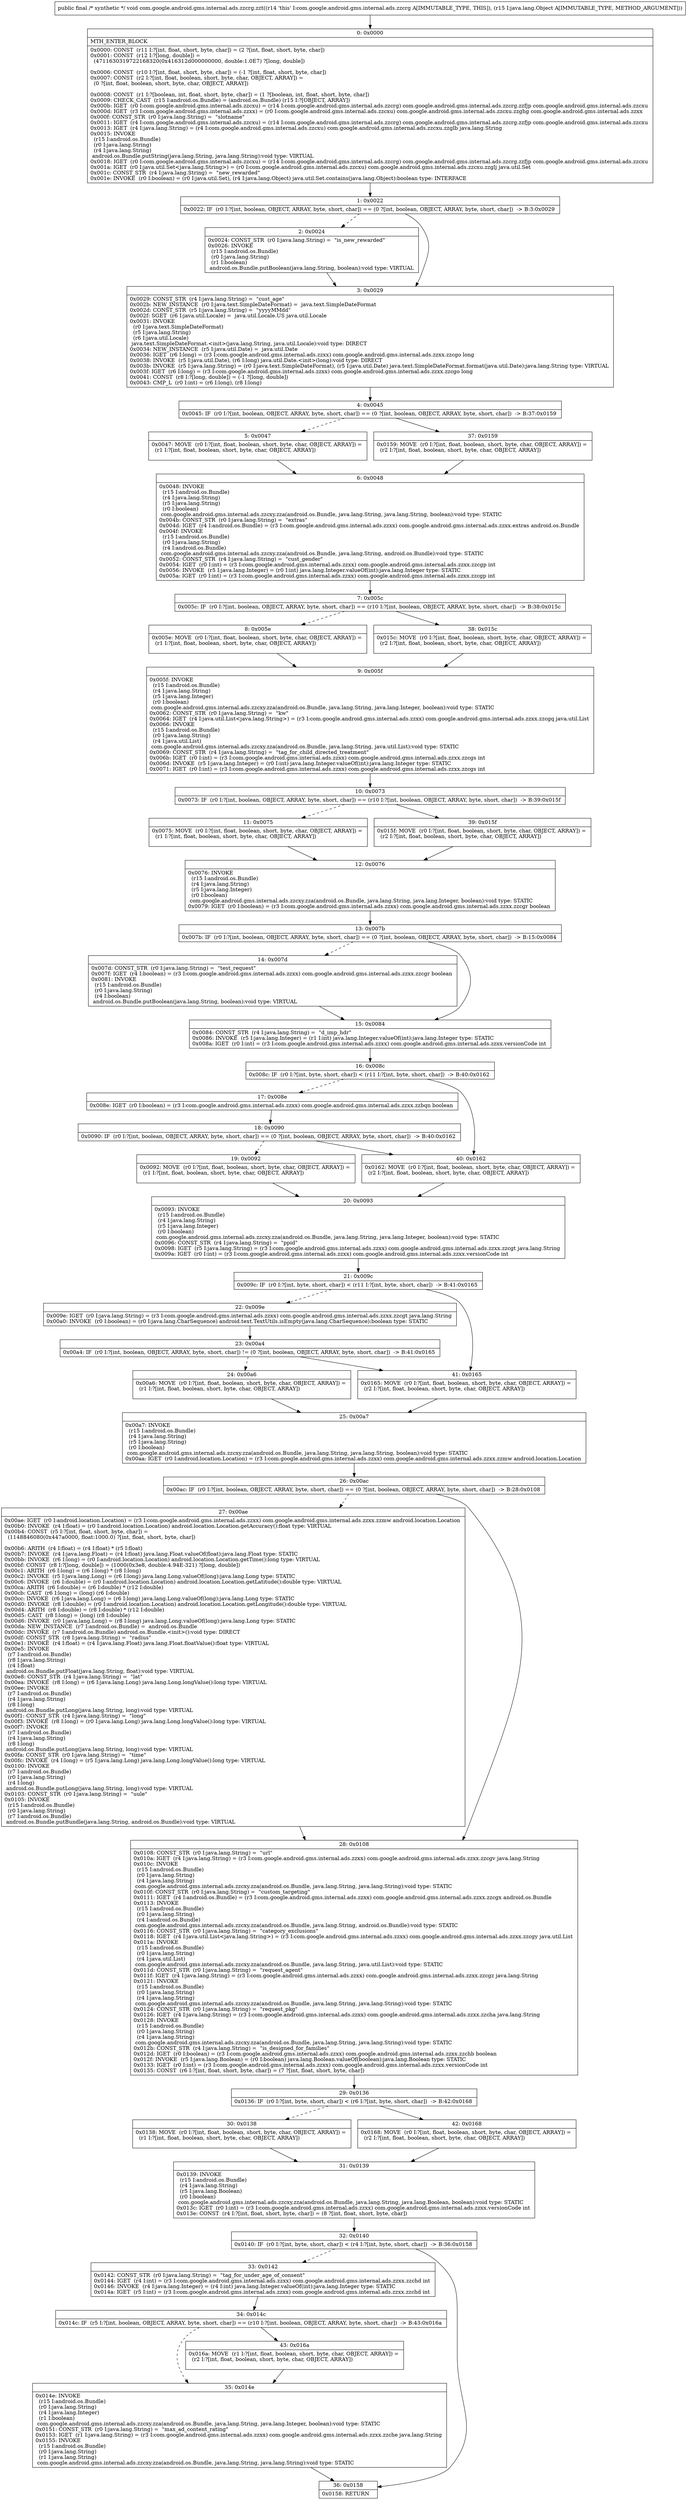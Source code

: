 digraph "CFG forcom.google.android.gms.internal.ads.zzcrg.zzt(Ljava\/lang\/Object;)V" {
Node_0 [shape=record,label="{0\:\ 0x0000|MTH_ENTER_BLOCK\l|0x0000: CONST  (r11 I:?[int, float, short, byte, char]) = (2 ?[int, float, short, byte, char]) \l0x0001: CONST  (r12 I:?[long, double]) = \l  (4711630319722168320(0x416312d000000000, double:1.0E7) ?[long, double])\l \l0x0006: CONST  (r10 I:?[int, float, short, byte, char]) = (\-1 ?[int, float, short, byte, char]) \l0x0007: CONST  (r2 I:?[int, float, boolean, short, byte, char, OBJECT, ARRAY]) = \l  (0 ?[int, float, boolean, short, byte, char, OBJECT, ARRAY])\l \l0x0008: CONST  (r1 I:?[boolean, int, float, short, byte, char]) = (1 ?[boolean, int, float, short, byte, char]) \l0x0009: CHECK_CAST  (r15 I:android.os.Bundle) = (android.os.Bundle) (r15 I:?[OBJECT, ARRAY]) \l0x000b: IGET  (r0 I:com.google.android.gms.internal.ads.zzcxu) = (r14 I:com.google.android.gms.internal.ads.zzcrg) com.google.android.gms.internal.ads.zzcrg.zzfjp com.google.android.gms.internal.ads.zzcxu \l0x000d: IGET  (r3 I:com.google.android.gms.internal.ads.zzxx) = (r0 I:com.google.android.gms.internal.ads.zzcxu) com.google.android.gms.internal.ads.zzcxu.zzghg com.google.android.gms.internal.ads.zzxx \l0x000f: CONST_STR  (r0 I:java.lang.String) =  \"slotname\" \l0x0011: IGET  (r4 I:com.google.android.gms.internal.ads.zzcxu) = (r14 I:com.google.android.gms.internal.ads.zzcrg) com.google.android.gms.internal.ads.zzcrg.zzfjp com.google.android.gms.internal.ads.zzcxu \l0x0013: IGET  (r4 I:java.lang.String) = (r4 I:com.google.android.gms.internal.ads.zzcxu) com.google.android.gms.internal.ads.zzcxu.zzglb java.lang.String \l0x0015: INVOKE  \l  (r15 I:android.os.Bundle)\l  (r0 I:java.lang.String)\l  (r4 I:java.lang.String)\l android.os.Bundle.putString(java.lang.String, java.lang.String):void type: VIRTUAL \l0x0018: IGET  (r0 I:com.google.android.gms.internal.ads.zzcxu) = (r14 I:com.google.android.gms.internal.ads.zzcrg) com.google.android.gms.internal.ads.zzcrg.zzfjp com.google.android.gms.internal.ads.zzcxu \l0x001a: IGET  (r0 I:java.util.Set\<java.lang.String\>) = (r0 I:com.google.android.gms.internal.ads.zzcxu) com.google.android.gms.internal.ads.zzcxu.zzglj java.util.Set \l0x001c: CONST_STR  (r4 I:java.lang.String) =  \"new_rewarded\" \l0x001e: INVOKE  (r0 I:boolean) = (r0 I:java.util.Set), (r4 I:java.lang.Object) java.util.Set.contains(java.lang.Object):boolean type: INTERFACE \l}"];
Node_1 [shape=record,label="{1\:\ 0x0022|0x0022: IF  (r0 I:?[int, boolean, OBJECT, ARRAY, byte, short, char]) == (0 ?[int, boolean, OBJECT, ARRAY, byte, short, char])  \-\> B:3:0x0029 \l}"];
Node_2 [shape=record,label="{2\:\ 0x0024|0x0024: CONST_STR  (r0 I:java.lang.String) =  \"is_new_rewarded\" \l0x0026: INVOKE  \l  (r15 I:android.os.Bundle)\l  (r0 I:java.lang.String)\l  (r1 I:boolean)\l android.os.Bundle.putBoolean(java.lang.String, boolean):void type: VIRTUAL \l}"];
Node_3 [shape=record,label="{3\:\ 0x0029|0x0029: CONST_STR  (r4 I:java.lang.String) =  \"cust_age\" \l0x002b: NEW_INSTANCE  (r0 I:java.text.SimpleDateFormat) =  java.text.SimpleDateFormat \l0x002d: CONST_STR  (r5 I:java.lang.String) =  \"yyyyMMdd\" \l0x002f: SGET  (r6 I:java.util.Locale) =  java.util.Locale.US java.util.Locale \l0x0031: INVOKE  \l  (r0 I:java.text.SimpleDateFormat)\l  (r5 I:java.lang.String)\l  (r6 I:java.util.Locale)\l java.text.SimpleDateFormat.\<init\>(java.lang.String, java.util.Locale):void type: DIRECT \l0x0034: NEW_INSTANCE  (r5 I:java.util.Date) =  java.util.Date \l0x0036: IGET  (r6 I:long) = (r3 I:com.google.android.gms.internal.ads.zzxx) com.google.android.gms.internal.ads.zzxx.zzcgo long \l0x0038: INVOKE  (r5 I:java.util.Date), (r6 I:long) java.util.Date.\<init\>(long):void type: DIRECT \l0x003b: INVOKE  (r5 I:java.lang.String) = (r0 I:java.text.SimpleDateFormat), (r5 I:java.util.Date) java.text.SimpleDateFormat.format(java.util.Date):java.lang.String type: VIRTUAL \l0x003f: IGET  (r6 I:long) = (r3 I:com.google.android.gms.internal.ads.zzxx) com.google.android.gms.internal.ads.zzxx.zzcgo long \l0x0041: CONST  (r8 I:?[long, double]) = (\-1 ?[long, double]) \l0x0043: CMP_L  (r0 I:int) = (r6 I:long), (r8 I:long) \l}"];
Node_4 [shape=record,label="{4\:\ 0x0045|0x0045: IF  (r0 I:?[int, boolean, OBJECT, ARRAY, byte, short, char]) == (0 ?[int, boolean, OBJECT, ARRAY, byte, short, char])  \-\> B:37:0x0159 \l}"];
Node_5 [shape=record,label="{5\:\ 0x0047|0x0047: MOVE  (r0 I:?[int, float, boolean, short, byte, char, OBJECT, ARRAY]) = \l  (r1 I:?[int, float, boolean, short, byte, char, OBJECT, ARRAY])\l \l}"];
Node_6 [shape=record,label="{6\:\ 0x0048|0x0048: INVOKE  \l  (r15 I:android.os.Bundle)\l  (r4 I:java.lang.String)\l  (r5 I:java.lang.String)\l  (r0 I:boolean)\l com.google.android.gms.internal.ads.zzcxy.zza(android.os.Bundle, java.lang.String, java.lang.String, boolean):void type: STATIC \l0x004b: CONST_STR  (r0 I:java.lang.String) =  \"extras\" \l0x004d: IGET  (r4 I:android.os.Bundle) = (r3 I:com.google.android.gms.internal.ads.zzxx) com.google.android.gms.internal.ads.zzxx.extras android.os.Bundle \l0x004f: INVOKE  \l  (r15 I:android.os.Bundle)\l  (r0 I:java.lang.String)\l  (r4 I:android.os.Bundle)\l com.google.android.gms.internal.ads.zzcxy.zza(android.os.Bundle, java.lang.String, android.os.Bundle):void type: STATIC \l0x0052: CONST_STR  (r4 I:java.lang.String) =  \"cust_gender\" \l0x0054: IGET  (r0 I:int) = (r3 I:com.google.android.gms.internal.ads.zzxx) com.google.android.gms.internal.ads.zzxx.zzcgp int \l0x0056: INVOKE  (r5 I:java.lang.Integer) = (r0 I:int) java.lang.Integer.valueOf(int):java.lang.Integer type: STATIC \l0x005a: IGET  (r0 I:int) = (r3 I:com.google.android.gms.internal.ads.zzxx) com.google.android.gms.internal.ads.zzxx.zzcgp int \l}"];
Node_7 [shape=record,label="{7\:\ 0x005c|0x005c: IF  (r0 I:?[int, boolean, OBJECT, ARRAY, byte, short, char]) == (r10 I:?[int, boolean, OBJECT, ARRAY, byte, short, char])  \-\> B:38:0x015c \l}"];
Node_8 [shape=record,label="{8\:\ 0x005e|0x005e: MOVE  (r0 I:?[int, float, boolean, short, byte, char, OBJECT, ARRAY]) = \l  (r1 I:?[int, float, boolean, short, byte, char, OBJECT, ARRAY])\l \l}"];
Node_9 [shape=record,label="{9\:\ 0x005f|0x005f: INVOKE  \l  (r15 I:android.os.Bundle)\l  (r4 I:java.lang.String)\l  (r5 I:java.lang.Integer)\l  (r0 I:boolean)\l com.google.android.gms.internal.ads.zzcxy.zza(android.os.Bundle, java.lang.String, java.lang.Integer, boolean):void type: STATIC \l0x0062: CONST_STR  (r0 I:java.lang.String) =  \"kw\" \l0x0064: IGET  (r4 I:java.util.List\<java.lang.String\>) = (r3 I:com.google.android.gms.internal.ads.zzxx) com.google.android.gms.internal.ads.zzxx.zzcgq java.util.List \l0x0066: INVOKE  \l  (r15 I:android.os.Bundle)\l  (r0 I:java.lang.String)\l  (r4 I:java.util.List)\l com.google.android.gms.internal.ads.zzcxy.zza(android.os.Bundle, java.lang.String, java.util.List):void type: STATIC \l0x0069: CONST_STR  (r4 I:java.lang.String) =  \"tag_for_child_directed_treatment\" \l0x006b: IGET  (r0 I:int) = (r3 I:com.google.android.gms.internal.ads.zzxx) com.google.android.gms.internal.ads.zzxx.zzcgs int \l0x006d: INVOKE  (r5 I:java.lang.Integer) = (r0 I:int) java.lang.Integer.valueOf(int):java.lang.Integer type: STATIC \l0x0071: IGET  (r0 I:int) = (r3 I:com.google.android.gms.internal.ads.zzxx) com.google.android.gms.internal.ads.zzxx.zzcgs int \l}"];
Node_10 [shape=record,label="{10\:\ 0x0073|0x0073: IF  (r0 I:?[int, boolean, OBJECT, ARRAY, byte, short, char]) == (r10 I:?[int, boolean, OBJECT, ARRAY, byte, short, char])  \-\> B:39:0x015f \l}"];
Node_11 [shape=record,label="{11\:\ 0x0075|0x0075: MOVE  (r0 I:?[int, float, boolean, short, byte, char, OBJECT, ARRAY]) = \l  (r1 I:?[int, float, boolean, short, byte, char, OBJECT, ARRAY])\l \l}"];
Node_12 [shape=record,label="{12\:\ 0x0076|0x0076: INVOKE  \l  (r15 I:android.os.Bundle)\l  (r4 I:java.lang.String)\l  (r5 I:java.lang.Integer)\l  (r0 I:boolean)\l com.google.android.gms.internal.ads.zzcxy.zza(android.os.Bundle, java.lang.String, java.lang.Integer, boolean):void type: STATIC \l0x0079: IGET  (r0 I:boolean) = (r3 I:com.google.android.gms.internal.ads.zzxx) com.google.android.gms.internal.ads.zzxx.zzcgr boolean \l}"];
Node_13 [shape=record,label="{13\:\ 0x007b|0x007b: IF  (r0 I:?[int, boolean, OBJECT, ARRAY, byte, short, char]) == (0 ?[int, boolean, OBJECT, ARRAY, byte, short, char])  \-\> B:15:0x0084 \l}"];
Node_14 [shape=record,label="{14\:\ 0x007d|0x007d: CONST_STR  (r0 I:java.lang.String) =  \"test_request\" \l0x007f: IGET  (r4 I:boolean) = (r3 I:com.google.android.gms.internal.ads.zzxx) com.google.android.gms.internal.ads.zzxx.zzcgr boolean \l0x0081: INVOKE  \l  (r15 I:android.os.Bundle)\l  (r0 I:java.lang.String)\l  (r4 I:boolean)\l android.os.Bundle.putBoolean(java.lang.String, boolean):void type: VIRTUAL \l}"];
Node_15 [shape=record,label="{15\:\ 0x0084|0x0084: CONST_STR  (r4 I:java.lang.String) =  \"d_imp_hdr\" \l0x0086: INVOKE  (r5 I:java.lang.Integer) = (r1 I:int) java.lang.Integer.valueOf(int):java.lang.Integer type: STATIC \l0x008a: IGET  (r0 I:int) = (r3 I:com.google.android.gms.internal.ads.zzxx) com.google.android.gms.internal.ads.zzxx.versionCode int \l}"];
Node_16 [shape=record,label="{16\:\ 0x008c|0x008c: IF  (r0 I:?[int, byte, short, char]) \< (r11 I:?[int, byte, short, char])  \-\> B:40:0x0162 \l}"];
Node_17 [shape=record,label="{17\:\ 0x008e|0x008e: IGET  (r0 I:boolean) = (r3 I:com.google.android.gms.internal.ads.zzxx) com.google.android.gms.internal.ads.zzxx.zzbqn boolean \l}"];
Node_18 [shape=record,label="{18\:\ 0x0090|0x0090: IF  (r0 I:?[int, boolean, OBJECT, ARRAY, byte, short, char]) == (0 ?[int, boolean, OBJECT, ARRAY, byte, short, char])  \-\> B:40:0x0162 \l}"];
Node_19 [shape=record,label="{19\:\ 0x0092|0x0092: MOVE  (r0 I:?[int, float, boolean, short, byte, char, OBJECT, ARRAY]) = \l  (r1 I:?[int, float, boolean, short, byte, char, OBJECT, ARRAY])\l \l}"];
Node_20 [shape=record,label="{20\:\ 0x0093|0x0093: INVOKE  \l  (r15 I:android.os.Bundle)\l  (r4 I:java.lang.String)\l  (r5 I:java.lang.Integer)\l  (r0 I:boolean)\l com.google.android.gms.internal.ads.zzcxy.zza(android.os.Bundle, java.lang.String, java.lang.Integer, boolean):void type: STATIC \l0x0096: CONST_STR  (r4 I:java.lang.String) =  \"ppid\" \l0x0098: IGET  (r5 I:java.lang.String) = (r3 I:com.google.android.gms.internal.ads.zzxx) com.google.android.gms.internal.ads.zzxx.zzcgt java.lang.String \l0x009a: IGET  (r0 I:int) = (r3 I:com.google.android.gms.internal.ads.zzxx) com.google.android.gms.internal.ads.zzxx.versionCode int \l}"];
Node_21 [shape=record,label="{21\:\ 0x009c|0x009c: IF  (r0 I:?[int, byte, short, char]) \< (r11 I:?[int, byte, short, char])  \-\> B:41:0x0165 \l}"];
Node_22 [shape=record,label="{22\:\ 0x009e|0x009e: IGET  (r0 I:java.lang.String) = (r3 I:com.google.android.gms.internal.ads.zzxx) com.google.android.gms.internal.ads.zzxx.zzcgt java.lang.String \l0x00a0: INVOKE  (r0 I:boolean) = (r0 I:java.lang.CharSequence) android.text.TextUtils.isEmpty(java.lang.CharSequence):boolean type: STATIC \l}"];
Node_23 [shape=record,label="{23\:\ 0x00a4|0x00a4: IF  (r0 I:?[int, boolean, OBJECT, ARRAY, byte, short, char]) != (0 ?[int, boolean, OBJECT, ARRAY, byte, short, char])  \-\> B:41:0x0165 \l}"];
Node_24 [shape=record,label="{24\:\ 0x00a6|0x00a6: MOVE  (r0 I:?[int, float, boolean, short, byte, char, OBJECT, ARRAY]) = \l  (r1 I:?[int, float, boolean, short, byte, char, OBJECT, ARRAY])\l \l}"];
Node_25 [shape=record,label="{25\:\ 0x00a7|0x00a7: INVOKE  \l  (r15 I:android.os.Bundle)\l  (r4 I:java.lang.String)\l  (r5 I:java.lang.String)\l  (r0 I:boolean)\l com.google.android.gms.internal.ads.zzcxy.zza(android.os.Bundle, java.lang.String, java.lang.String, boolean):void type: STATIC \l0x00aa: IGET  (r0 I:android.location.Location) = (r3 I:com.google.android.gms.internal.ads.zzxx) com.google.android.gms.internal.ads.zzxx.zzmw android.location.Location \l}"];
Node_26 [shape=record,label="{26\:\ 0x00ac|0x00ac: IF  (r0 I:?[int, boolean, OBJECT, ARRAY, byte, short, char]) == (0 ?[int, boolean, OBJECT, ARRAY, byte, short, char])  \-\> B:28:0x0108 \l}"];
Node_27 [shape=record,label="{27\:\ 0x00ae|0x00ae: IGET  (r0 I:android.location.Location) = (r3 I:com.google.android.gms.internal.ads.zzxx) com.google.android.gms.internal.ads.zzxx.zzmw android.location.Location \l0x00b0: INVOKE  (r4 I:float) = (r0 I:android.location.Location) android.location.Location.getAccuracy():float type: VIRTUAL \l0x00b4: CONST  (r5 I:?[int, float, short, byte, char]) = \l  (1148846080(0x447a0000, float:1000.0) ?[int, float, short, byte, char])\l \l0x00b6: ARITH  (r4 I:float) = (r4 I:float) * (r5 I:float) \l0x00b7: INVOKE  (r4 I:java.lang.Float) = (r4 I:float) java.lang.Float.valueOf(float):java.lang.Float type: STATIC \l0x00bb: INVOKE  (r6 I:long) = (r0 I:android.location.Location) android.location.Location.getTime():long type: VIRTUAL \l0x00bf: CONST  (r8 I:?[long, double]) = (1000(0x3e8, double:4.94E\-321) ?[long, double]) \l0x00c1: ARITH  (r6 I:long) = (r6 I:long) * (r8 I:long) \l0x00c2: INVOKE  (r5 I:java.lang.Long) = (r6 I:long) java.lang.Long.valueOf(long):java.lang.Long type: STATIC \l0x00c6: INVOKE  (r6 I:double) = (r0 I:android.location.Location) android.location.Location.getLatitude():double type: VIRTUAL \l0x00ca: ARITH  (r6 I:double) = (r6 I:double) * (r12 I:double) \l0x00cb: CAST  (r6 I:long) = (long) (r6 I:double) \l0x00cc: INVOKE  (r6 I:java.lang.Long) = (r6 I:long) java.lang.Long.valueOf(long):java.lang.Long type: STATIC \l0x00d0: INVOKE  (r8 I:double) = (r0 I:android.location.Location) android.location.Location.getLongitude():double type: VIRTUAL \l0x00d4: ARITH  (r8 I:double) = (r8 I:double) * (r12 I:double) \l0x00d5: CAST  (r8 I:long) = (long) (r8 I:double) \l0x00d6: INVOKE  (r0 I:java.lang.Long) = (r8 I:long) java.lang.Long.valueOf(long):java.lang.Long type: STATIC \l0x00da: NEW_INSTANCE  (r7 I:android.os.Bundle) =  android.os.Bundle \l0x00dc: INVOKE  (r7 I:android.os.Bundle) android.os.Bundle.\<init\>():void type: DIRECT \l0x00df: CONST_STR  (r8 I:java.lang.String) =  \"radius\" \l0x00e1: INVOKE  (r4 I:float) = (r4 I:java.lang.Float) java.lang.Float.floatValue():float type: VIRTUAL \l0x00e5: INVOKE  \l  (r7 I:android.os.Bundle)\l  (r8 I:java.lang.String)\l  (r4 I:float)\l android.os.Bundle.putFloat(java.lang.String, float):void type: VIRTUAL \l0x00e8: CONST_STR  (r4 I:java.lang.String) =  \"lat\" \l0x00ea: INVOKE  (r8 I:long) = (r6 I:java.lang.Long) java.lang.Long.longValue():long type: VIRTUAL \l0x00ee: INVOKE  \l  (r7 I:android.os.Bundle)\l  (r4 I:java.lang.String)\l  (r8 I:long)\l android.os.Bundle.putLong(java.lang.String, long):void type: VIRTUAL \l0x00f1: CONST_STR  (r4 I:java.lang.String) =  \"long\" \l0x00f3: INVOKE  (r8 I:long) = (r0 I:java.lang.Long) java.lang.Long.longValue():long type: VIRTUAL \l0x00f7: INVOKE  \l  (r7 I:android.os.Bundle)\l  (r4 I:java.lang.String)\l  (r8 I:long)\l android.os.Bundle.putLong(java.lang.String, long):void type: VIRTUAL \l0x00fa: CONST_STR  (r0 I:java.lang.String) =  \"time\" \l0x00fc: INVOKE  (r4 I:long) = (r5 I:java.lang.Long) java.lang.Long.longValue():long type: VIRTUAL \l0x0100: INVOKE  \l  (r7 I:android.os.Bundle)\l  (r0 I:java.lang.String)\l  (r4 I:long)\l android.os.Bundle.putLong(java.lang.String, long):void type: VIRTUAL \l0x0103: CONST_STR  (r0 I:java.lang.String) =  \"uule\" \l0x0105: INVOKE  \l  (r15 I:android.os.Bundle)\l  (r0 I:java.lang.String)\l  (r7 I:android.os.Bundle)\l android.os.Bundle.putBundle(java.lang.String, android.os.Bundle):void type: VIRTUAL \l}"];
Node_28 [shape=record,label="{28\:\ 0x0108|0x0108: CONST_STR  (r0 I:java.lang.String) =  \"url\" \l0x010a: IGET  (r4 I:java.lang.String) = (r3 I:com.google.android.gms.internal.ads.zzxx) com.google.android.gms.internal.ads.zzxx.zzcgv java.lang.String \l0x010c: INVOKE  \l  (r15 I:android.os.Bundle)\l  (r0 I:java.lang.String)\l  (r4 I:java.lang.String)\l com.google.android.gms.internal.ads.zzcxy.zza(android.os.Bundle, java.lang.String, java.lang.String):void type: STATIC \l0x010f: CONST_STR  (r0 I:java.lang.String) =  \"custom_targeting\" \l0x0111: IGET  (r4 I:android.os.Bundle) = (r3 I:com.google.android.gms.internal.ads.zzxx) com.google.android.gms.internal.ads.zzxx.zzcgx android.os.Bundle \l0x0113: INVOKE  \l  (r15 I:android.os.Bundle)\l  (r0 I:java.lang.String)\l  (r4 I:android.os.Bundle)\l com.google.android.gms.internal.ads.zzcxy.zza(android.os.Bundle, java.lang.String, android.os.Bundle):void type: STATIC \l0x0116: CONST_STR  (r0 I:java.lang.String) =  \"category_exclusions\" \l0x0118: IGET  (r4 I:java.util.List\<java.lang.String\>) = (r3 I:com.google.android.gms.internal.ads.zzxx) com.google.android.gms.internal.ads.zzxx.zzcgy java.util.List \l0x011a: INVOKE  \l  (r15 I:android.os.Bundle)\l  (r0 I:java.lang.String)\l  (r4 I:java.util.List)\l com.google.android.gms.internal.ads.zzcxy.zza(android.os.Bundle, java.lang.String, java.util.List):void type: STATIC \l0x011d: CONST_STR  (r0 I:java.lang.String) =  \"request_agent\" \l0x011f: IGET  (r4 I:java.lang.String) = (r3 I:com.google.android.gms.internal.ads.zzxx) com.google.android.gms.internal.ads.zzxx.zzcgz java.lang.String \l0x0121: INVOKE  \l  (r15 I:android.os.Bundle)\l  (r0 I:java.lang.String)\l  (r4 I:java.lang.String)\l com.google.android.gms.internal.ads.zzcxy.zza(android.os.Bundle, java.lang.String, java.lang.String):void type: STATIC \l0x0124: CONST_STR  (r0 I:java.lang.String) =  \"request_pkg\" \l0x0126: IGET  (r4 I:java.lang.String) = (r3 I:com.google.android.gms.internal.ads.zzxx) com.google.android.gms.internal.ads.zzxx.zzcha java.lang.String \l0x0128: INVOKE  \l  (r15 I:android.os.Bundle)\l  (r0 I:java.lang.String)\l  (r4 I:java.lang.String)\l com.google.android.gms.internal.ads.zzcxy.zza(android.os.Bundle, java.lang.String, java.lang.String):void type: STATIC \l0x012b: CONST_STR  (r4 I:java.lang.String) =  \"is_designed_for_families\" \l0x012d: IGET  (r0 I:boolean) = (r3 I:com.google.android.gms.internal.ads.zzxx) com.google.android.gms.internal.ads.zzxx.zzchb boolean \l0x012f: INVOKE  (r5 I:java.lang.Boolean) = (r0 I:boolean) java.lang.Boolean.valueOf(boolean):java.lang.Boolean type: STATIC \l0x0133: IGET  (r0 I:int) = (r3 I:com.google.android.gms.internal.ads.zzxx) com.google.android.gms.internal.ads.zzxx.versionCode int \l0x0135: CONST  (r6 I:?[int, float, short, byte, char]) = (7 ?[int, float, short, byte, char]) \l}"];
Node_29 [shape=record,label="{29\:\ 0x0136|0x0136: IF  (r0 I:?[int, byte, short, char]) \< (r6 I:?[int, byte, short, char])  \-\> B:42:0x0168 \l}"];
Node_30 [shape=record,label="{30\:\ 0x0138|0x0138: MOVE  (r0 I:?[int, float, boolean, short, byte, char, OBJECT, ARRAY]) = \l  (r1 I:?[int, float, boolean, short, byte, char, OBJECT, ARRAY])\l \l}"];
Node_31 [shape=record,label="{31\:\ 0x0139|0x0139: INVOKE  \l  (r15 I:android.os.Bundle)\l  (r4 I:java.lang.String)\l  (r5 I:java.lang.Boolean)\l  (r0 I:boolean)\l com.google.android.gms.internal.ads.zzcxy.zza(android.os.Bundle, java.lang.String, java.lang.Boolean, boolean):void type: STATIC \l0x013c: IGET  (r0 I:int) = (r3 I:com.google.android.gms.internal.ads.zzxx) com.google.android.gms.internal.ads.zzxx.versionCode int \l0x013e: CONST  (r4 I:?[int, float, short, byte, char]) = (8 ?[int, float, short, byte, char]) \l}"];
Node_32 [shape=record,label="{32\:\ 0x0140|0x0140: IF  (r0 I:?[int, byte, short, char]) \< (r4 I:?[int, byte, short, char])  \-\> B:36:0x0158 \l}"];
Node_33 [shape=record,label="{33\:\ 0x0142|0x0142: CONST_STR  (r0 I:java.lang.String) =  \"tag_for_under_age_of_consent\" \l0x0144: IGET  (r4 I:int) = (r3 I:com.google.android.gms.internal.ads.zzxx) com.google.android.gms.internal.ads.zzxx.zzchd int \l0x0146: INVOKE  (r4 I:java.lang.Integer) = (r4 I:int) java.lang.Integer.valueOf(int):java.lang.Integer type: STATIC \l0x014a: IGET  (r5 I:int) = (r3 I:com.google.android.gms.internal.ads.zzxx) com.google.android.gms.internal.ads.zzxx.zzchd int \l}"];
Node_34 [shape=record,label="{34\:\ 0x014c|0x014c: IF  (r5 I:?[int, boolean, OBJECT, ARRAY, byte, short, char]) == (r10 I:?[int, boolean, OBJECT, ARRAY, byte, short, char])  \-\> B:43:0x016a \l}"];
Node_35 [shape=record,label="{35\:\ 0x014e|0x014e: INVOKE  \l  (r15 I:android.os.Bundle)\l  (r0 I:java.lang.String)\l  (r4 I:java.lang.Integer)\l  (r1 I:boolean)\l com.google.android.gms.internal.ads.zzcxy.zza(android.os.Bundle, java.lang.String, java.lang.Integer, boolean):void type: STATIC \l0x0151: CONST_STR  (r0 I:java.lang.String) =  \"max_ad_content_rating\" \l0x0153: IGET  (r1 I:java.lang.String) = (r3 I:com.google.android.gms.internal.ads.zzxx) com.google.android.gms.internal.ads.zzxx.zzche java.lang.String \l0x0155: INVOKE  \l  (r15 I:android.os.Bundle)\l  (r0 I:java.lang.String)\l  (r1 I:java.lang.String)\l com.google.android.gms.internal.ads.zzcxy.zza(android.os.Bundle, java.lang.String, java.lang.String):void type: STATIC \l}"];
Node_36 [shape=record,label="{36\:\ 0x0158|0x0158: RETURN   \l}"];
Node_37 [shape=record,label="{37\:\ 0x0159|0x0159: MOVE  (r0 I:?[int, float, boolean, short, byte, char, OBJECT, ARRAY]) = \l  (r2 I:?[int, float, boolean, short, byte, char, OBJECT, ARRAY])\l \l}"];
Node_38 [shape=record,label="{38\:\ 0x015c|0x015c: MOVE  (r0 I:?[int, float, boolean, short, byte, char, OBJECT, ARRAY]) = \l  (r2 I:?[int, float, boolean, short, byte, char, OBJECT, ARRAY])\l \l}"];
Node_39 [shape=record,label="{39\:\ 0x015f|0x015f: MOVE  (r0 I:?[int, float, boolean, short, byte, char, OBJECT, ARRAY]) = \l  (r2 I:?[int, float, boolean, short, byte, char, OBJECT, ARRAY])\l \l}"];
Node_40 [shape=record,label="{40\:\ 0x0162|0x0162: MOVE  (r0 I:?[int, float, boolean, short, byte, char, OBJECT, ARRAY]) = \l  (r2 I:?[int, float, boolean, short, byte, char, OBJECT, ARRAY])\l \l}"];
Node_41 [shape=record,label="{41\:\ 0x0165|0x0165: MOVE  (r0 I:?[int, float, boolean, short, byte, char, OBJECT, ARRAY]) = \l  (r2 I:?[int, float, boolean, short, byte, char, OBJECT, ARRAY])\l \l}"];
Node_42 [shape=record,label="{42\:\ 0x0168|0x0168: MOVE  (r0 I:?[int, float, boolean, short, byte, char, OBJECT, ARRAY]) = \l  (r2 I:?[int, float, boolean, short, byte, char, OBJECT, ARRAY])\l \l}"];
Node_43 [shape=record,label="{43\:\ 0x016a|0x016a: MOVE  (r1 I:?[int, float, boolean, short, byte, char, OBJECT, ARRAY]) = \l  (r2 I:?[int, float, boolean, short, byte, char, OBJECT, ARRAY])\l \l}"];
MethodNode[shape=record,label="{public final \/* synthetic *\/ void com.google.android.gms.internal.ads.zzcrg.zzt((r14 'this' I:com.google.android.gms.internal.ads.zzcrg A[IMMUTABLE_TYPE, THIS]), (r15 I:java.lang.Object A[IMMUTABLE_TYPE, METHOD_ARGUMENT])) }"];
MethodNode -> Node_0;
Node_0 -> Node_1;
Node_1 -> Node_2[style=dashed];
Node_1 -> Node_3;
Node_2 -> Node_3;
Node_3 -> Node_4;
Node_4 -> Node_5[style=dashed];
Node_4 -> Node_37;
Node_5 -> Node_6;
Node_6 -> Node_7;
Node_7 -> Node_8[style=dashed];
Node_7 -> Node_38;
Node_8 -> Node_9;
Node_9 -> Node_10;
Node_10 -> Node_11[style=dashed];
Node_10 -> Node_39;
Node_11 -> Node_12;
Node_12 -> Node_13;
Node_13 -> Node_14[style=dashed];
Node_13 -> Node_15;
Node_14 -> Node_15;
Node_15 -> Node_16;
Node_16 -> Node_17[style=dashed];
Node_16 -> Node_40;
Node_17 -> Node_18;
Node_18 -> Node_19[style=dashed];
Node_18 -> Node_40;
Node_19 -> Node_20;
Node_20 -> Node_21;
Node_21 -> Node_22[style=dashed];
Node_21 -> Node_41;
Node_22 -> Node_23;
Node_23 -> Node_24[style=dashed];
Node_23 -> Node_41;
Node_24 -> Node_25;
Node_25 -> Node_26;
Node_26 -> Node_27[style=dashed];
Node_26 -> Node_28;
Node_27 -> Node_28;
Node_28 -> Node_29;
Node_29 -> Node_30[style=dashed];
Node_29 -> Node_42;
Node_30 -> Node_31;
Node_31 -> Node_32;
Node_32 -> Node_33[style=dashed];
Node_32 -> Node_36;
Node_33 -> Node_34;
Node_34 -> Node_35[style=dashed];
Node_34 -> Node_43;
Node_35 -> Node_36;
Node_37 -> Node_6;
Node_38 -> Node_9;
Node_39 -> Node_12;
Node_40 -> Node_20;
Node_41 -> Node_25;
Node_42 -> Node_31;
Node_43 -> Node_35;
}

